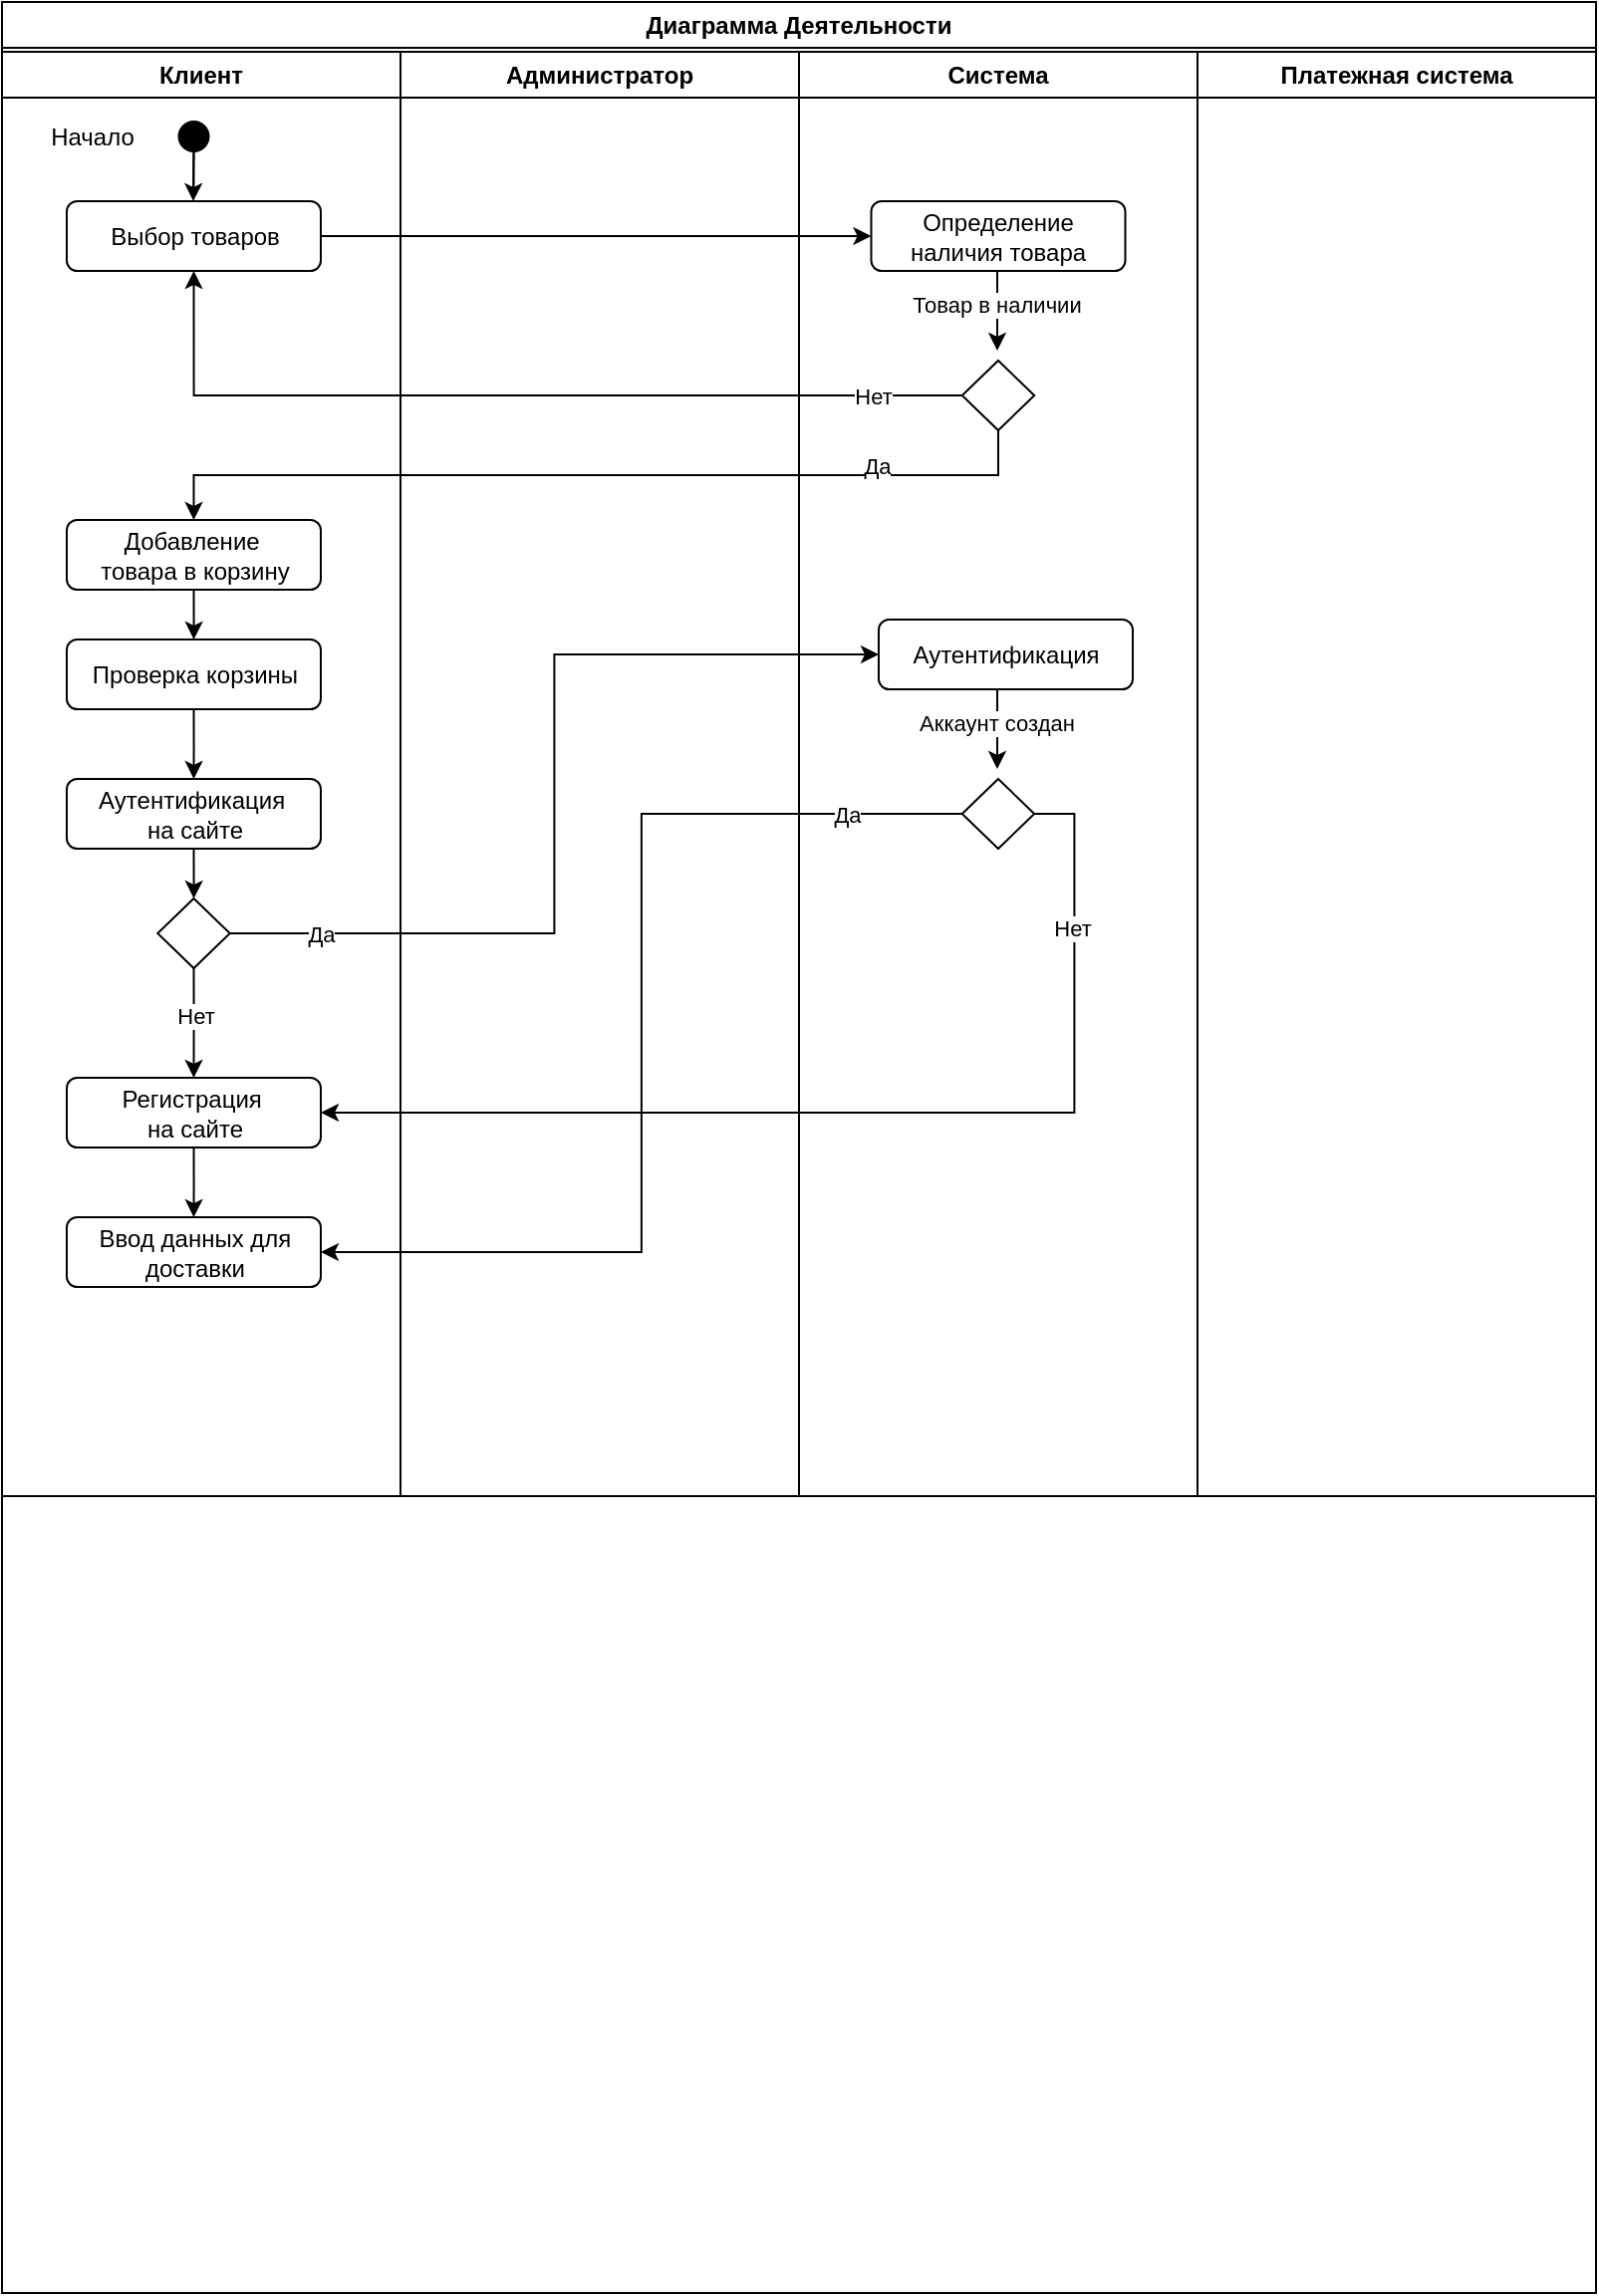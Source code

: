 <mxfile version="24.4.3" type="github">
  <diagram name="Страница — 1" id="kHaLRNe1tpMv3u5q8S8u">
    <mxGraphModel dx="1434" dy="1941" grid="1" gridSize="10" guides="1" tooltips="1" connect="1" arrows="1" fold="1" page="1" pageScale="1" pageWidth="827" pageHeight="1169" math="0" shadow="0">
      <root>
        <mxCell id="0" />
        <mxCell id="1" parent="0" />
        <mxCell id="wFoECBeJ0aFWm-52nH7k-1" value="Диаграмма Деятельности" style="swimlane;whiteSpace=wrap;html=1;" parent="1" vertex="1">
          <mxGeometry y="-10" width="800" height="1150" as="geometry" />
        </mxCell>
        <mxCell id="wFoECBeJ0aFWm-52nH7k-2" value="Клиент" style="swimlane;whiteSpace=wrap;html=1;" parent="wFoECBeJ0aFWm-52nH7k-1" vertex="1">
          <mxGeometry y="25" width="200" height="725" as="geometry">
            <mxRectangle y="25" width="80" height="30" as="alternateBounds" />
          </mxGeometry>
        </mxCell>
        <mxCell id="wFoECBeJ0aFWm-52nH7k-8" value="Начало" style="text;html=1;align=center;verticalAlign=middle;resizable=0;points=[];autosize=1;strokeColor=none;fillColor=none;" parent="wFoECBeJ0aFWm-52nH7k-2" vertex="1">
          <mxGeometry x="10" y="27.5" width="70" height="30" as="geometry" />
        </mxCell>
        <mxCell id="wFoECBeJ0aFWm-52nH7k-9" value="" style="endArrow=classic;html=1;rounded=0;" parent="wFoECBeJ0aFWm-52nH7k-2" source="wFoECBeJ0aFWm-52nH7k-7" edge="1">
          <mxGeometry width="50" height="50" relative="1" as="geometry">
            <mxPoint x="96.17" y="45" as="sourcePoint" />
            <mxPoint x="96" y="75" as="targetPoint" />
          </mxGeometry>
        </mxCell>
        <mxCell id="wFoECBeJ0aFWm-52nH7k-10" value="Выбор товаров" style="rounded=1;whiteSpace=wrap;html=1;" parent="wFoECBeJ0aFWm-52nH7k-2" vertex="1">
          <mxGeometry x="32.5" y="75" width="127.5" height="35" as="geometry" />
        </mxCell>
        <mxCell id="wFoECBeJ0aFWm-52nH7k-11" value="" style="endArrow=classic;html=1;rounded=0;entryX=0.5;entryY=0;entryDx=0;entryDy=0;" parent="wFoECBeJ0aFWm-52nH7k-2" target="wFoECBeJ0aFWm-52nH7k-7" edge="1">
          <mxGeometry width="50" height="50" relative="1" as="geometry">
            <mxPoint x="96.17" y="70" as="sourcePoint" />
            <mxPoint x="96" y="120" as="targetPoint" />
          </mxGeometry>
        </mxCell>
        <mxCell id="wFoECBeJ0aFWm-52nH7k-7" value="" style="ellipse;whiteSpace=wrap;html=1;aspect=fixed;fillColor=#000000;" parent="wFoECBeJ0aFWm-52nH7k-2" vertex="1">
          <mxGeometry x="88.75" y="35" width="15" height="15" as="geometry" />
        </mxCell>
        <mxCell id="qTEbN5aANxW4-h66Cw0V-4" style="edgeStyle=orthogonalEdgeStyle;rounded=0;orthogonalLoop=1;jettySize=auto;html=1;exitX=0.5;exitY=1;exitDx=0;exitDy=0;" edge="1" parent="wFoECBeJ0aFWm-52nH7k-2" source="wFoECBeJ0aFWm-52nH7k-25" target="qTEbN5aANxW4-h66Cw0V-3">
          <mxGeometry relative="1" as="geometry" />
        </mxCell>
        <mxCell id="wFoECBeJ0aFWm-52nH7k-25" value="Добавление&amp;nbsp;&lt;div&gt;товара&amp;nbsp;&lt;span style=&quot;background-color: initial;&quot;&gt;в корзину&lt;/span&gt;&lt;/div&gt;" style="rounded=1;whiteSpace=wrap;html=1;" parent="wFoECBeJ0aFWm-52nH7k-2" vertex="1">
          <mxGeometry x="32.5" y="235" width="127.5" height="35" as="geometry" />
        </mxCell>
        <mxCell id="qTEbN5aANxW4-h66Cw0V-12" style="edgeStyle=orthogonalEdgeStyle;rounded=0;orthogonalLoop=1;jettySize=auto;html=1;exitX=0.5;exitY=1;exitDx=0;exitDy=0;" edge="1" parent="wFoECBeJ0aFWm-52nH7k-2" source="qTEbN5aANxW4-h66Cw0V-3" target="qTEbN5aANxW4-h66Cw0V-9">
          <mxGeometry relative="1" as="geometry" />
        </mxCell>
        <mxCell id="qTEbN5aANxW4-h66Cw0V-3" value="Проверка корзины" style="rounded=1;whiteSpace=wrap;html=1;" vertex="1" parent="wFoECBeJ0aFWm-52nH7k-2">
          <mxGeometry x="32.5" y="295" width="127.5" height="35" as="geometry" />
        </mxCell>
        <mxCell id="qTEbN5aANxW4-h66Cw0V-23" style="edgeStyle=orthogonalEdgeStyle;rounded=0;orthogonalLoop=1;jettySize=auto;html=1;exitX=0.5;exitY=1;exitDx=0;exitDy=0;" edge="1" parent="wFoECBeJ0aFWm-52nH7k-2" source="qTEbN5aANxW4-h66Cw0V-9" target="qTEbN5aANxW4-h66Cw0V-22">
          <mxGeometry relative="1" as="geometry" />
        </mxCell>
        <mxCell id="qTEbN5aANxW4-h66Cw0V-9" value="Аутентификация&amp;nbsp;&lt;div&gt;на сайте&lt;/div&gt;" style="rounded=1;whiteSpace=wrap;html=1;" vertex="1" parent="wFoECBeJ0aFWm-52nH7k-2">
          <mxGeometry x="32.5" y="365" width="127.5" height="35" as="geometry" />
        </mxCell>
        <mxCell id="qTEbN5aANxW4-h66Cw0V-34" style="edgeStyle=orthogonalEdgeStyle;rounded=0;orthogonalLoop=1;jettySize=auto;html=1;exitX=0.5;exitY=1;exitDx=0;exitDy=0;" edge="1" parent="wFoECBeJ0aFWm-52nH7k-2" source="qTEbN5aANxW4-h66Cw0V-19" target="qTEbN5aANxW4-h66Cw0V-33">
          <mxGeometry relative="1" as="geometry" />
        </mxCell>
        <mxCell id="qTEbN5aANxW4-h66Cw0V-19" value="Регистрация&amp;nbsp;&lt;div&gt;на сайте&lt;/div&gt;" style="rounded=1;whiteSpace=wrap;html=1;" vertex="1" parent="wFoECBeJ0aFWm-52nH7k-2">
          <mxGeometry x="32.51" y="515" width="127.5" height="35" as="geometry" />
        </mxCell>
        <mxCell id="qTEbN5aANxW4-h66Cw0V-24" style="edgeStyle=orthogonalEdgeStyle;rounded=0;orthogonalLoop=1;jettySize=auto;html=1;exitX=0.5;exitY=1;exitDx=0;exitDy=0;" edge="1" parent="wFoECBeJ0aFWm-52nH7k-2" source="qTEbN5aANxW4-h66Cw0V-22" target="qTEbN5aANxW4-h66Cw0V-19">
          <mxGeometry relative="1" as="geometry" />
        </mxCell>
        <mxCell id="qTEbN5aANxW4-h66Cw0V-25" value="Нет" style="edgeLabel;html=1;align=center;verticalAlign=middle;resizable=0;points=[];" vertex="1" connectable="0" parent="qTEbN5aANxW4-h66Cw0V-24">
          <mxGeometry x="-0.127" relative="1" as="geometry">
            <mxPoint as="offset" />
          </mxGeometry>
        </mxCell>
        <mxCell id="qTEbN5aANxW4-h66Cw0V-22" value="" style="rhombus;whiteSpace=wrap;html=1;" vertex="1" parent="wFoECBeJ0aFWm-52nH7k-2">
          <mxGeometry x="78.13" y="425" width="36.25" height="35" as="geometry" />
        </mxCell>
        <mxCell id="qTEbN5aANxW4-h66Cw0V-33" value="Ввод данных для доставки" style="rounded=1;whiteSpace=wrap;html=1;" vertex="1" parent="wFoECBeJ0aFWm-52nH7k-2">
          <mxGeometry x="32.5" y="585" width="127.5" height="35" as="geometry" />
        </mxCell>
        <mxCell id="wFoECBeJ0aFWm-52nH7k-3" value="Администратор" style="swimlane;whiteSpace=wrap;html=1;startSize=23;" parent="wFoECBeJ0aFWm-52nH7k-1" vertex="1">
          <mxGeometry x="200" y="25" width="200" height="725" as="geometry">
            <mxRectangle x="200" y="25" width="100" height="30" as="alternateBounds" />
          </mxGeometry>
        </mxCell>
        <mxCell id="wFoECBeJ0aFWm-52nH7k-4" value="Система" style="swimlane;whiteSpace=wrap;html=1;startSize=23;" parent="wFoECBeJ0aFWm-52nH7k-1" vertex="1">
          <mxGeometry x="400" y="25" width="200" height="725" as="geometry" />
        </mxCell>
        <mxCell id="wFoECBeJ0aFWm-52nH7k-14" value="Определение&lt;div&gt;наличия товара&lt;/div&gt;" style="rounded=1;whiteSpace=wrap;html=1;" parent="wFoECBeJ0aFWm-52nH7k-4" vertex="1">
          <mxGeometry x="36.25" y="75" width="127.5" height="35" as="geometry" />
        </mxCell>
        <mxCell id="wFoECBeJ0aFWm-52nH7k-15" value="" style="endArrow=classic;html=1;rounded=0;" parent="wFoECBeJ0aFWm-52nH7k-4" edge="1">
          <mxGeometry width="50" height="50" relative="1" as="geometry">
            <mxPoint x="99.5" y="110" as="sourcePoint" />
            <mxPoint x="99.5" y="150" as="targetPoint" />
          </mxGeometry>
        </mxCell>
        <mxCell id="wFoECBeJ0aFWm-52nH7k-17" value="Товар в наличии" style="edgeLabel;html=1;align=center;verticalAlign=middle;resizable=0;points=[];" parent="wFoECBeJ0aFWm-52nH7k-15" vertex="1" connectable="0">
          <mxGeometry x="-0.18" y="-1" relative="1" as="geometry">
            <mxPoint as="offset" />
          </mxGeometry>
        </mxCell>
        <mxCell id="wFoECBeJ0aFWm-52nH7k-18" value="" style="rhombus;whiteSpace=wrap;html=1;" parent="wFoECBeJ0aFWm-52nH7k-4" vertex="1">
          <mxGeometry x="81.87" y="155" width="36.25" height="35" as="geometry" />
        </mxCell>
        <mxCell id="qTEbN5aANxW4-h66Cw0V-5" value="Аутентификация" style="rounded=1;whiteSpace=wrap;html=1;" vertex="1" parent="wFoECBeJ0aFWm-52nH7k-4">
          <mxGeometry x="40" y="285" width="127.5" height="35" as="geometry" />
        </mxCell>
        <mxCell id="qTEbN5aANxW4-h66Cw0V-29" value="" style="endArrow=classic;html=1;rounded=0;" edge="1" parent="wFoECBeJ0aFWm-52nH7k-4">
          <mxGeometry width="50" height="50" relative="1" as="geometry">
            <mxPoint x="99.5" y="320" as="sourcePoint" />
            <mxPoint x="99.5" y="360" as="targetPoint" />
          </mxGeometry>
        </mxCell>
        <mxCell id="qTEbN5aANxW4-h66Cw0V-30" value="Аккаунт создан" style="edgeLabel;html=1;align=center;verticalAlign=middle;resizable=0;points=[];" vertex="1" connectable="0" parent="qTEbN5aANxW4-h66Cw0V-29">
          <mxGeometry x="-0.18" y="-1" relative="1" as="geometry">
            <mxPoint as="offset" />
          </mxGeometry>
        </mxCell>
        <mxCell id="qTEbN5aANxW4-h66Cw0V-31" value="" style="rhombus;whiteSpace=wrap;html=1;" vertex="1" parent="wFoECBeJ0aFWm-52nH7k-4">
          <mxGeometry x="81.87" y="365" width="36.25" height="35" as="geometry" />
        </mxCell>
        <mxCell id="wFoECBeJ0aFWm-52nH7k-5" value="Платежная система" style="swimlane;whiteSpace=wrap;html=1;" parent="wFoECBeJ0aFWm-52nH7k-1" vertex="1">
          <mxGeometry x="600" y="25" width="200" height="725" as="geometry" />
        </mxCell>
        <mxCell id="wFoECBeJ0aFWm-52nH7k-12" value="" style="endArrow=classic;html=1;rounded=0;exitX=1;exitY=0.5;exitDx=0;exitDy=0;entryX=0;entryY=0.5;entryDx=0;entryDy=0;" parent="wFoECBeJ0aFWm-52nH7k-1" source="wFoECBeJ0aFWm-52nH7k-10" edge="1" target="wFoECBeJ0aFWm-52nH7k-14">
          <mxGeometry width="50" height="50" relative="1" as="geometry">
            <mxPoint x="190" y="117.36" as="sourcePoint" />
            <mxPoint x="230" y="117" as="targetPoint" />
          </mxGeometry>
        </mxCell>
        <mxCell id="wFoECBeJ0aFWm-52nH7k-60" style="edgeStyle=orthogonalEdgeStyle;rounded=0;orthogonalLoop=1;jettySize=auto;html=1;exitX=0;exitY=0.5;exitDx=0;exitDy=0;entryX=0.5;entryY=1;entryDx=0;entryDy=0;" parent="wFoECBeJ0aFWm-52nH7k-1" source="wFoECBeJ0aFWm-52nH7k-18" target="wFoECBeJ0aFWm-52nH7k-10" edge="1">
          <mxGeometry relative="1" as="geometry">
            <Array as="points">
              <mxPoint x="96" y="198" />
            </Array>
            <mxPoint x="20" y="198" as="targetPoint" />
          </mxGeometry>
        </mxCell>
        <mxCell id="wFoECBeJ0aFWm-52nH7k-61" value="Нет" style="edgeLabel;html=1;align=center;verticalAlign=middle;resizable=0;points=[];" parent="wFoECBeJ0aFWm-52nH7k-60" vertex="1" connectable="0">
          <mxGeometry x="-0.341" y="-2" relative="1" as="geometry">
            <mxPoint x="102" y="2" as="offset" />
          </mxGeometry>
        </mxCell>
        <mxCell id="wFoECBeJ0aFWm-52nH7k-21" style="edgeStyle=orthogonalEdgeStyle;rounded=0;orthogonalLoop=1;jettySize=auto;html=1;exitX=0.5;exitY=1;exitDx=0;exitDy=0;" parent="wFoECBeJ0aFWm-52nH7k-1" source="wFoECBeJ0aFWm-52nH7k-18" target="wFoECBeJ0aFWm-52nH7k-25" edge="1">
          <mxGeometry relative="1" as="geometry">
            <mxPoint x="294" y="250" as="targetPoint" />
          </mxGeometry>
        </mxCell>
        <mxCell id="wFoECBeJ0aFWm-52nH7k-22" value="Да" style="edgeLabel;html=1;align=center;verticalAlign=middle;resizable=0;points=[];" parent="wFoECBeJ0aFWm-52nH7k-21" vertex="1" connectable="0">
          <mxGeometry x="-0.23" y="-2" relative="1" as="geometry">
            <mxPoint x="89" y="-3" as="offset" />
          </mxGeometry>
        </mxCell>
        <mxCell id="qTEbN5aANxW4-h66Cw0V-14" style="edgeStyle=orthogonalEdgeStyle;rounded=0;orthogonalLoop=1;jettySize=auto;html=1;exitX=1;exitY=0.5;exitDx=0;exitDy=0;entryX=0;entryY=0.5;entryDx=0;entryDy=0;" edge="1" parent="wFoECBeJ0aFWm-52nH7k-1" source="qTEbN5aANxW4-h66Cw0V-22" target="qTEbN5aANxW4-h66Cw0V-5">
          <mxGeometry relative="1" as="geometry" />
        </mxCell>
        <mxCell id="qTEbN5aANxW4-h66Cw0V-27" value="Да" style="edgeLabel;html=1;align=center;verticalAlign=middle;resizable=0;points=[];" vertex="1" connectable="0" parent="qTEbN5aANxW4-h66Cw0V-14">
          <mxGeometry x="-0.8" y="1" relative="1" as="geometry">
            <mxPoint x="-1" y="1" as="offset" />
          </mxGeometry>
        </mxCell>
        <mxCell id="qTEbN5aANxW4-h66Cw0V-35" style="edgeStyle=orthogonalEdgeStyle;rounded=0;orthogonalLoop=1;jettySize=auto;html=1;exitX=0;exitY=0.5;exitDx=0;exitDy=0;entryX=1;entryY=0.5;entryDx=0;entryDy=0;" edge="1" parent="wFoECBeJ0aFWm-52nH7k-1" source="qTEbN5aANxW4-h66Cw0V-31" target="qTEbN5aANxW4-h66Cw0V-33">
          <mxGeometry relative="1" as="geometry" />
        </mxCell>
        <mxCell id="qTEbN5aANxW4-h66Cw0V-36" value="Да" style="edgeLabel;html=1;align=center;verticalAlign=middle;resizable=0;points=[];" vertex="1" connectable="0" parent="qTEbN5aANxW4-h66Cw0V-35">
          <mxGeometry x="-0.786" relative="1" as="geometry">
            <mxPoint as="offset" />
          </mxGeometry>
        </mxCell>
        <mxCell id="qTEbN5aANxW4-h66Cw0V-37" style="edgeStyle=orthogonalEdgeStyle;rounded=0;orthogonalLoop=1;jettySize=auto;html=1;exitX=1;exitY=0.5;exitDx=0;exitDy=0;entryX=1;entryY=0.5;entryDx=0;entryDy=0;" edge="1" parent="wFoECBeJ0aFWm-52nH7k-1" source="qTEbN5aANxW4-h66Cw0V-31" target="qTEbN5aANxW4-h66Cw0V-19">
          <mxGeometry relative="1" as="geometry" />
        </mxCell>
        <mxCell id="qTEbN5aANxW4-h66Cw0V-38" value="Нет" style="edgeLabel;html=1;align=center;verticalAlign=middle;resizable=0;points=[];" vertex="1" connectable="0" parent="qTEbN5aANxW4-h66Cw0V-37">
          <mxGeometry x="-0.717" y="-1" relative="1" as="geometry">
            <mxPoint as="offset" />
          </mxGeometry>
        </mxCell>
      </root>
    </mxGraphModel>
  </diagram>
</mxfile>
